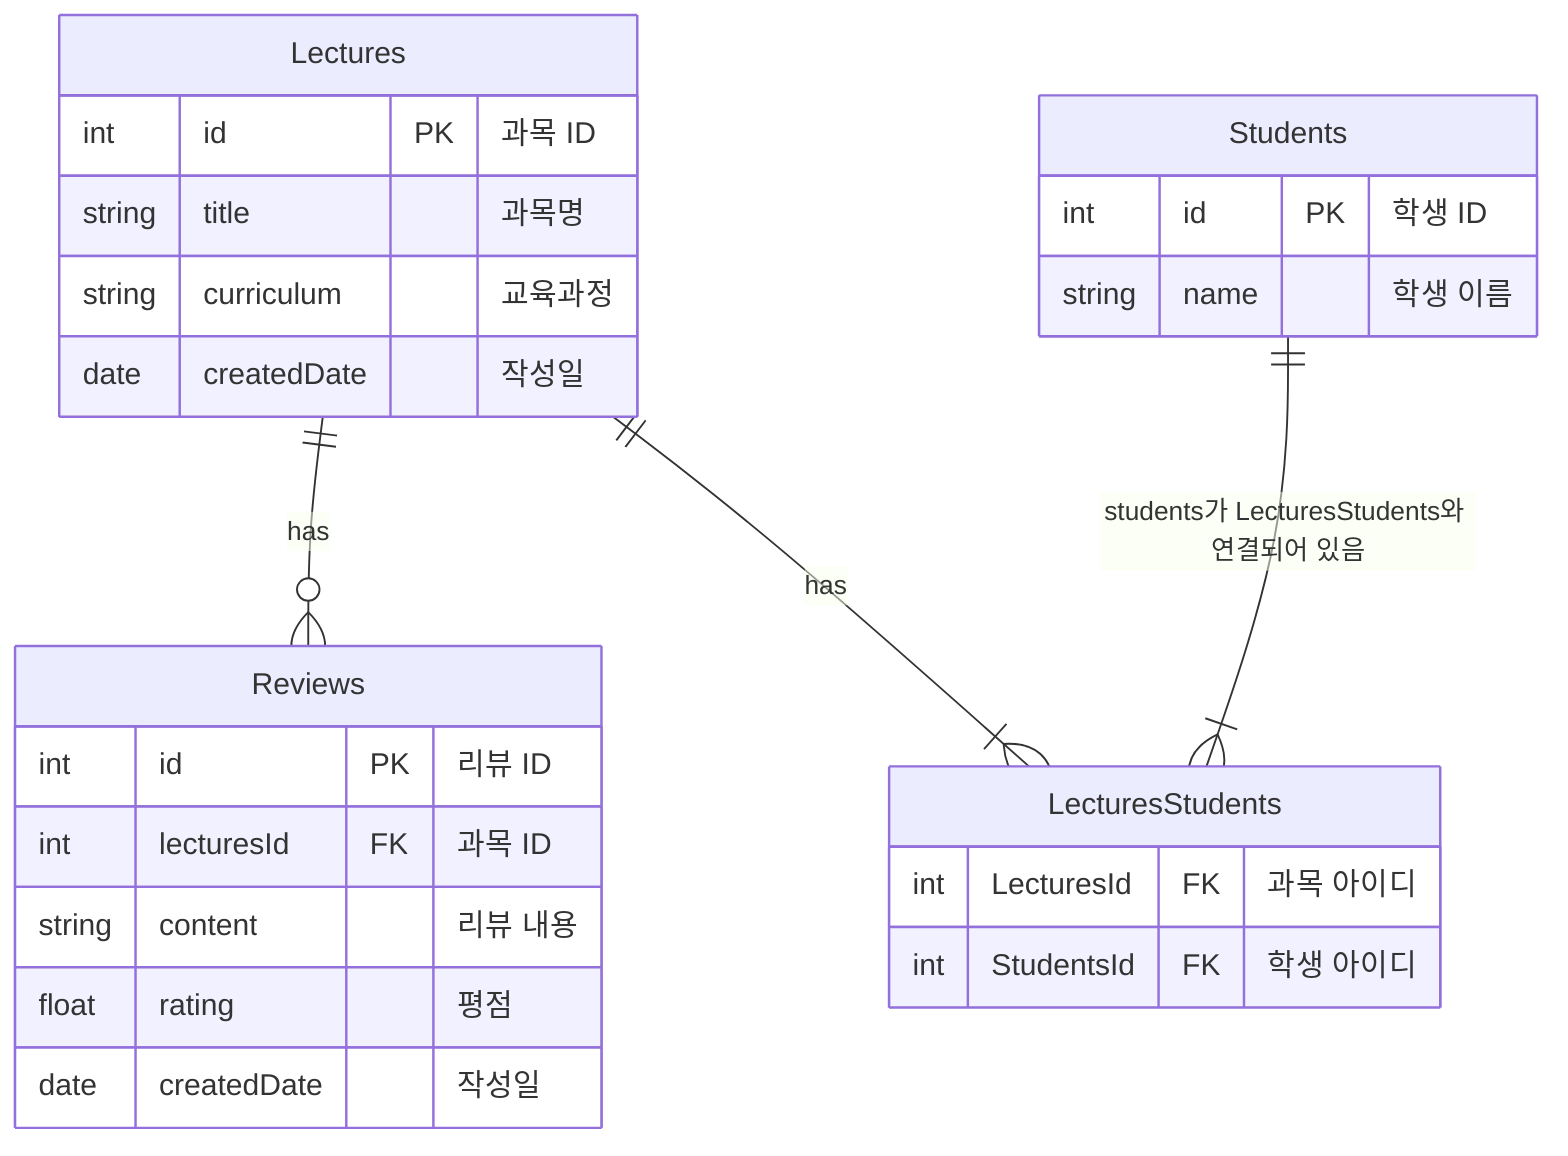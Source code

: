 %%- lecture
%%- student
%%- reviews
erDiagram
    Lectures{
        int id PK "과목 ID"
        string title "과목명"
        string curriculum "교육과정"
        date createdDate "작성일"
    }

    Students{
        int id PK "학생 ID"
        string name "학생 이름"
    }

    Reviews{
        int id PK "리뷰 ID"
        int lecturesId FK "과목 ID"
        string content "리뷰 내용"
        float rating "평점"
        date createdDate "작성일"
    }

    LecturesStudents{
        int LecturesId FK "과목 아이디"
        int StudentsId FK "학생 아이디"
    }

    Lectures ||--o{ Reviews: "has"
    Lectures ||--|{ LecturesStudents: "has"
    Students ||--|{ LecturesStudents: "students가 LecturesStudents와 연결되어 있음"